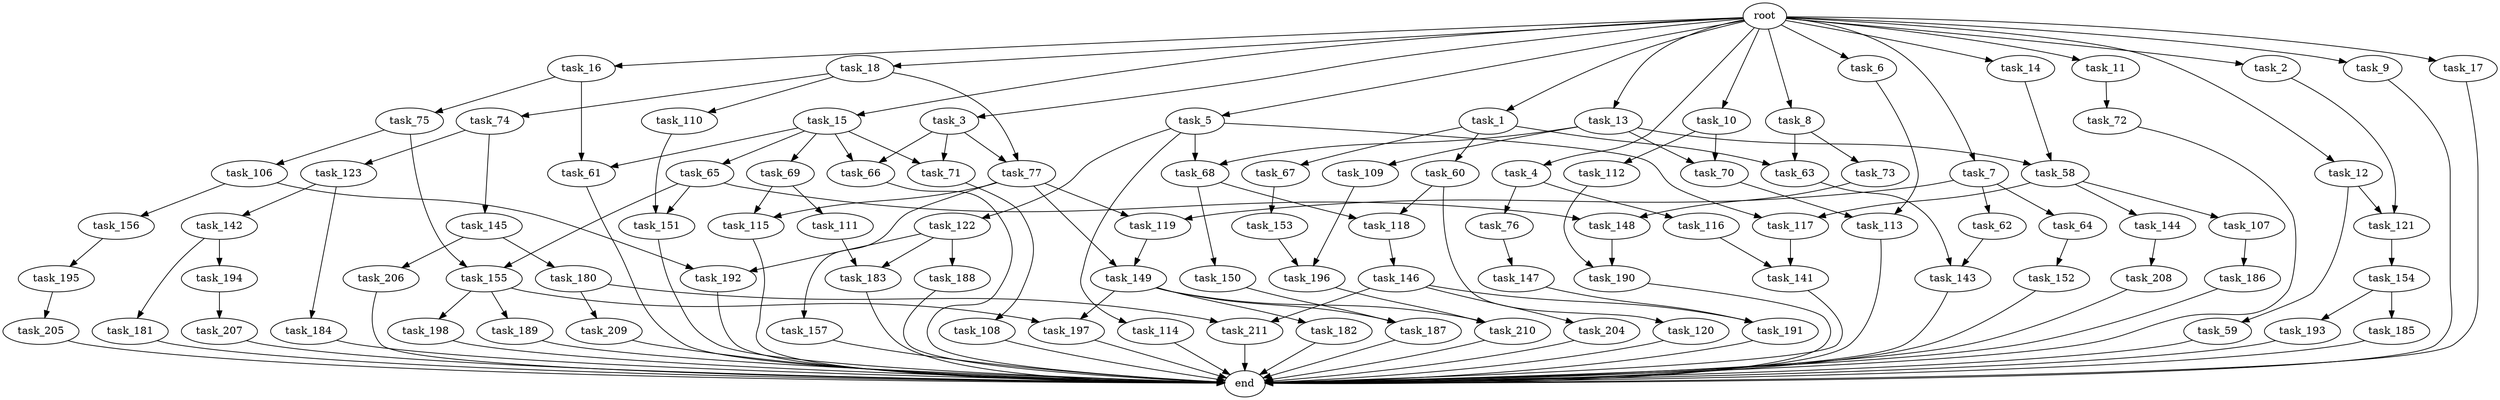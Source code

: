 digraph G {
  task_142 [size="214748364.800000"];
  task_149 [size="584115552.256000"];
  task_192 [size="1391569403.904000"];
  task_207 [size="137438953.472000"];
  task_16 [size="1.024000"];
  task_155 [size="249108103.168000"];
  task_12 [size="1.024000"];
  task_115 [size="858993459.200000"];
  task_190 [size="343597383.680000"];
  task_119 [size="1099511627.776000"];
  task_114 [size="214748364.800000"];
  task_11 [size="1.024000"];
  task_113 [size="687194767.360000"];
  task_68 [size="635655159.808000"];
  task_111 [size="309237645.312000"];
  task_58 [size="1279900254.208000"];
  task_145 [size="309237645.312000"];
  task_151 [size="764504178.688000"];
  task_62 [size="549755813.888000"];
  task_14 [size="1.024000"];
  task_8 [size="1.024000"];
  task_1 [size="1.024000"];
  task_108 [size="34359738.368000"];
  task_156 [size="695784701.952000"];
  task_123 [size="309237645.312000"];
  task_6 [size="1.024000"];
  task_72 [size="214748364.800000"];
  task_63 [size="764504178.688000"];
  task_180 [size="34359738.368000"];
  root [size="0.000000"];
  task_117 [size="523986010.112000"];
  task_7 [size="1.024000"];
  task_74 [size="549755813.888000"];
  task_148 [size="764504178.688000"];
  task_191 [size="1245540515.840000"];
  task_152 [size="137438953.472000"];
  task_143 [size="214748364.800000"];
  task_106 [size="34359738.368000"];
  task_157 [size="549755813.888000"];
  task_198 [size="858993459.200000"];
  task_184 [size="214748364.800000"];
  task_189 [size="858993459.200000"];
  task_147 [size="77309411.328000"];
  task_77 [size="1245540515.840000"];
  task_210 [size="343597383.680000"];
  task_195 [size="858993459.200000"];
  task_2 [size="1.024000"];
  task_110 [size="549755813.888000"];
  task_66 [size="910533066.752000"];
  task_4 [size="1.024000"];
  task_182 [size="34359738.368000"];
  task_18 [size="1.024000"];
  task_112 [size="420906795.008000"];
  task_65 [size="214748364.800000"];
  task_69 [size="214748364.800000"];
  task_73 [size="214748364.800000"];
  task_59 [size="695784701.952000"];
  task_76 [size="137438953.472000"];
  task_188 [size="695784701.952000"];
  task_61 [size="1073741824.000000"];
  task_208 [size="420906795.008000"];
  task_154 [size="77309411.328000"];
  task_10 [size="1.024000"];
  task_196 [size="627065225.216000"];
  task_13 [size="1.024000"];
  task_122 [size="214748364.800000"];
  task_141 [size="936302870.528000"];
  task_186 [size="549755813.888000"];
  task_187 [size="249108103.168000"];
  task_153 [size="34359738.368000"];
  task_75 [size="858993459.200000"];
  task_64 [size="549755813.888000"];
  task_121 [size="833223655.424000"];
  task_15 [size="1.024000"];
  end [size="0.000000"];
  task_150 [size="695784701.952000"];
  task_211 [size="773094113.280000"];
  task_185 [size="34359738.368000"];
  task_70 [size="841813590.016000"];
  task_193 [size="34359738.368000"];
  task_3 [size="1.024000"];
  task_181 [size="549755813.888000"];
  task_183 [size="833223655.424000"];
  task_71 [size="910533066.752000"];
  task_144 [size="309237645.312000"];
  task_197 [size="893353197.568000"];
  task_194 [size="549755813.888000"];
  task_109 [size="420906795.008000"];
  task_60 [size="549755813.888000"];
  task_118 [size="833223655.424000"];
  task_9 [size="1.024000"];
  task_120 [size="137438953.472000"];
  task_5 [size="1.024000"];
  task_67 [size="549755813.888000"];
  task_209 [size="77309411.328000"];
  task_146 [size="858993459.200000"];
  task_17 [size="1.024000"];
  task_204 [size="695784701.952000"];
  task_107 [size="309237645.312000"];
  task_205 [size="420906795.008000"];
  task_116 [size="137438953.472000"];
  task_206 [size="34359738.368000"];

  task_142 -> task_181 [size="536870912.000000"];
  task_142 -> task_194 [size="536870912.000000"];
  task_149 -> task_187 [size="33554432.000000"];
  task_149 -> task_182 [size="33554432.000000"];
  task_149 -> task_210 [size="33554432.000000"];
  task_149 -> task_197 [size="33554432.000000"];
  task_192 -> end [size="1.000000"];
  task_207 -> end [size="1.000000"];
  task_16 -> task_61 [size="838860800.000000"];
  task_16 -> task_75 [size="838860800.000000"];
  task_155 -> task_189 [size="838860800.000000"];
  task_155 -> task_197 [size="838860800.000000"];
  task_155 -> task_198 [size="838860800.000000"];
  task_12 -> task_59 [size="679477248.000000"];
  task_12 -> task_121 [size="679477248.000000"];
  task_115 -> end [size="1.000000"];
  task_190 -> end [size="1.000000"];
  task_119 -> task_149 [size="33554432.000000"];
  task_114 -> end [size="1.000000"];
  task_11 -> task_72 [size="209715200.000000"];
  task_113 -> end [size="1.000000"];
  task_68 -> task_150 [size="679477248.000000"];
  task_68 -> task_118 [size="679477248.000000"];
  task_111 -> task_183 [size="134217728.000000"];
  task_58 -> task_144 [size="301989888.000000"];
  task_58 -> task_117 [size="301989888.000000"];
  task_58 -> task_107 [size="301989888.000000"];
  task_145 -> task_180 [size="33554432.000000"];
  task_145 -> task_206 [size="33554432.000000"];
  task_151 -> end [size="1.000000"];
  task_62 -> task_143 [size="134217728.000000"];
  task_14 -> task_58 [size="838860800.000000"];
  task_8 -> task_73 [size="209715200.000000"];
  task_8 -> task_63 [size="209715200.000000"];
  task_1 -> task_60 [size="536870912.000000"];
  task_1 -> task_67 [size="536870912.000000"];
  task_1 -> task_63 [size="536870912.000000"];
  task_108 -> end [size="1.000000"];
  task_156 -> task_195 [size="838860800.000000"];
  task_123 -> task_142 [size="209715200.000000"];
  task_123 -> task_184 [size="209715200.000000"];
  task_6 -> task_113 [size="134217728.000000"];
  task_72 -> end [size="1.000000"];
  task_63 -> task_143 [size="75497472.000000"];
  task_180 -> task_209 [size="75497472.000000"];
  task_180 -> task_211 [size="75497472.000000"];
  root -> task_2 [size="1.000000"];
  root -> task_7 [size="1.000000"];
  root -> task_5 [size="1.000000"];
  root -> task_11 [size="1.000000"];
  root -> task_10 [size="1.000000"];
  root -> task_16 [size="1.000000"];
  root -> task_4 [size="1.000000"];
  root -> task_17 [size="1.000000"];
  root -> task_3 [size="1.000000"];
  root -> task_13 [size="1.000000"];
  root -> task_18 [size="1.000000"];
  root -> task_9 [size="1.000000"];
  root -> task_6 [size="1.000000"];
  root -> task_14 [size="1.000000"];
  root -> task_8 [size="1.000000"];
  root -> task_12 [size="1.000000"];
  root -> task_15 [size="1.000000"];
  root -> task_1 [size="1.000000"];
  task_117 -> task_141 [size="75497472.000000"];
  task_7 -> task_119 [size="536870912.000000"];
  task_7 -> task_62 [size="536870912.000000"];
  task_7 -> task_64 [size="536870912.000000"];
  task_74 -> task_145 [size="301989888.000000"];
  task_74 -> task_123 [size="301989888.000000"];
  task_148 -> task_190 [size="33554432.000000"];
  task_191 -> end [size="1.000000"];
  task_152 -> end [size="1.000000"];
  task_143 -> end [size="1.000000"];
  task_106 -> task_156 [size="679477248.000000"];
  task_106 -> task_192 [size="679477248.000000"];
  task_157 -> end [size="1.000000"];
  task_198 -> end [size="1.000000"];
  task_184 -> end [size="1.000000"];
  task_189 -> end [size="1.000000"];
  task_147 -> task_191 [size="536870912.000000"];
  task_77 -> task_119 [size="536870912.000000"];
  task_77 -> task_149 [size="536870912.000000"];
  task_77 -> task_115 [size="536870912.000000"];
  task_77 -> task_157 [size="536870912.000000"];
  task_210 -> end [size="1.000000"];
  task_195 -> task_205 [size="411041792.000000"];
  task_2 -> task_121 [size="134217728.000000"];
  task_110 -> task_151 [size="536870912.000000"];
  task_66 -> end [size="1.000000"];
  task_4 -> task_116 [size="134217728.000000"];
  task_4 -> task_76 [size="134217728.000000"];
  task_182 -> end [size="1.000000"];
  task_18 -> task_74 [size="536870912.000000"];
  task_18 -> task_110 [size="536870912.000000"];
  task_18 -> task_77 [size="536870912.000000"];
  task_112 -> task_190 [size="301989888.000000"];
  task_65 -> task_148 [size="209715200.000000"];
  task_65 -> task_155 [size="209715200.000000"];
  task_65 -> task_151 [size="209715200.000000"];
  task_69 -> task_111 [size="301989888.000000"];
  task_69 -> task_115 [size="301989888.000000"];
  task_73 -> task_148 [size="536870912.000000"];
  task_59 -> end [size="1.000000"];
  task_76 -> task_147 [size="75497472.000000"];
  task_188 -> end [size="1.000000"];
  task_61 -> end [size="1.000000"];
  task_208 -> end [size="1.000000"];
  task_154 -> task_185 [size="33554432.000000"];
  task_154 -> task_193 [size="33554432.000000"];
  task_10 -> task_70 [size="411041792.000000"];
  task_10 -> task_112 [size="411041792.000000"];
  task_196 -> task_210 [size="301989888.000000"];
  task_13 -> task_70 [size="411041792.000000"];
  task_13 -> task_68 [size="411041792.000000"];
  task_13 -> task_58 [size="411041792.000000"];
  task_13 -> task_109 [size="411041792.000000"];
  task_122 -> task_192 [size="679477248.000000"];
  task_122 -> task_188 [size="679477248.000000"];
  task_122 -> task_183 [size="679477248.000000"];
  task_141 -> end [size="1.000000"];
  task_186 -> end [size="1.000000"];
  task_187 -> end [size="1.000000"];
  task_153 -> task_196 [size="536870912.000000"];
  task_75 -> task_106 [size="33554432.000000"];
  task_75 -> task_155 [size="33554432.000000"];
  task_64 -> task_152 [size="134217728.000000"];
  task_121 -> task_154 [size="75497472.000000"];
  task_15 -> task_71 [size="209715200.000000"];
  task_15 -> task_66 [size="209715200.000000"];
  task_15 -> task_65 [size="209715200.000000"];
  task_15 -> task_69 [size="209715200.000000"];
  task_15 -> task_61 [size="209715200.000000"];
  task_150 -> task_187 [size="209715200.000000"];
  task_211 -> end [size="1.000000"];
  task_185 -> end [size="1.000000"];
  task_70 -> task_113 [size="536870912.000000"];
  task_193 -> end [size="1.000000"];
  task_3 -> task_71 [size="679477248.000000"];
  task_3 -> task_66 [size="679477248.000000"];
  task_3 -> task_77 [size="679477248.000000"];
  task_181 -> end [size="1.000000"];
  task_183 -> end [size="1.000000"];
  task_71 -> task_108 [size="33554432.000000"];
  task_144 -> task_208 [size="411041792.000000"];
  task_197 -> end [size="1.000000"];
  task_194 -> task_207 [size="134217728.000000"];
  task_109 -> task_196 [size="75497472.000000"];
  task_60 -> task_120 [size="134217728.000000"];
  task_60 -> task_118 [size="134217728.000000"];
  task_118 -> task_146 [size="838860800.000000"];
  task_9 -> end [size="1.000000"];
  task_120 -> end [size="1.000000"];
  task_5 -> task_114 [size="209715200.000000"];
  task_5 -> task_68 [size="209715200.000000"];
  task_5 -> task_117 [size="209715200.000000"];
  task_5 -> task_122 [size="209715200.000000"];
  task_67 -> task_153 [size="33554432.000000"];
  task_209 -> end [size="1.000000"];
  task_146 -> task_191 [size="679477248.000000"];
  task_146 -> task_204 [size="679477248.000000"];
  task_146 -> task_211 [size="679477248.000000"];
  task_17 -> end [size="1.000000"];
  task_204 -> end [size="1.000000"];
  task_107 -> task_186 [size="536870912.000000"];
  task_205 -> end [size="1.000000"];
  task_116 -> task_141 [size="838860800.000000"];
  task_206 -> end [size="1.000000"];
}
